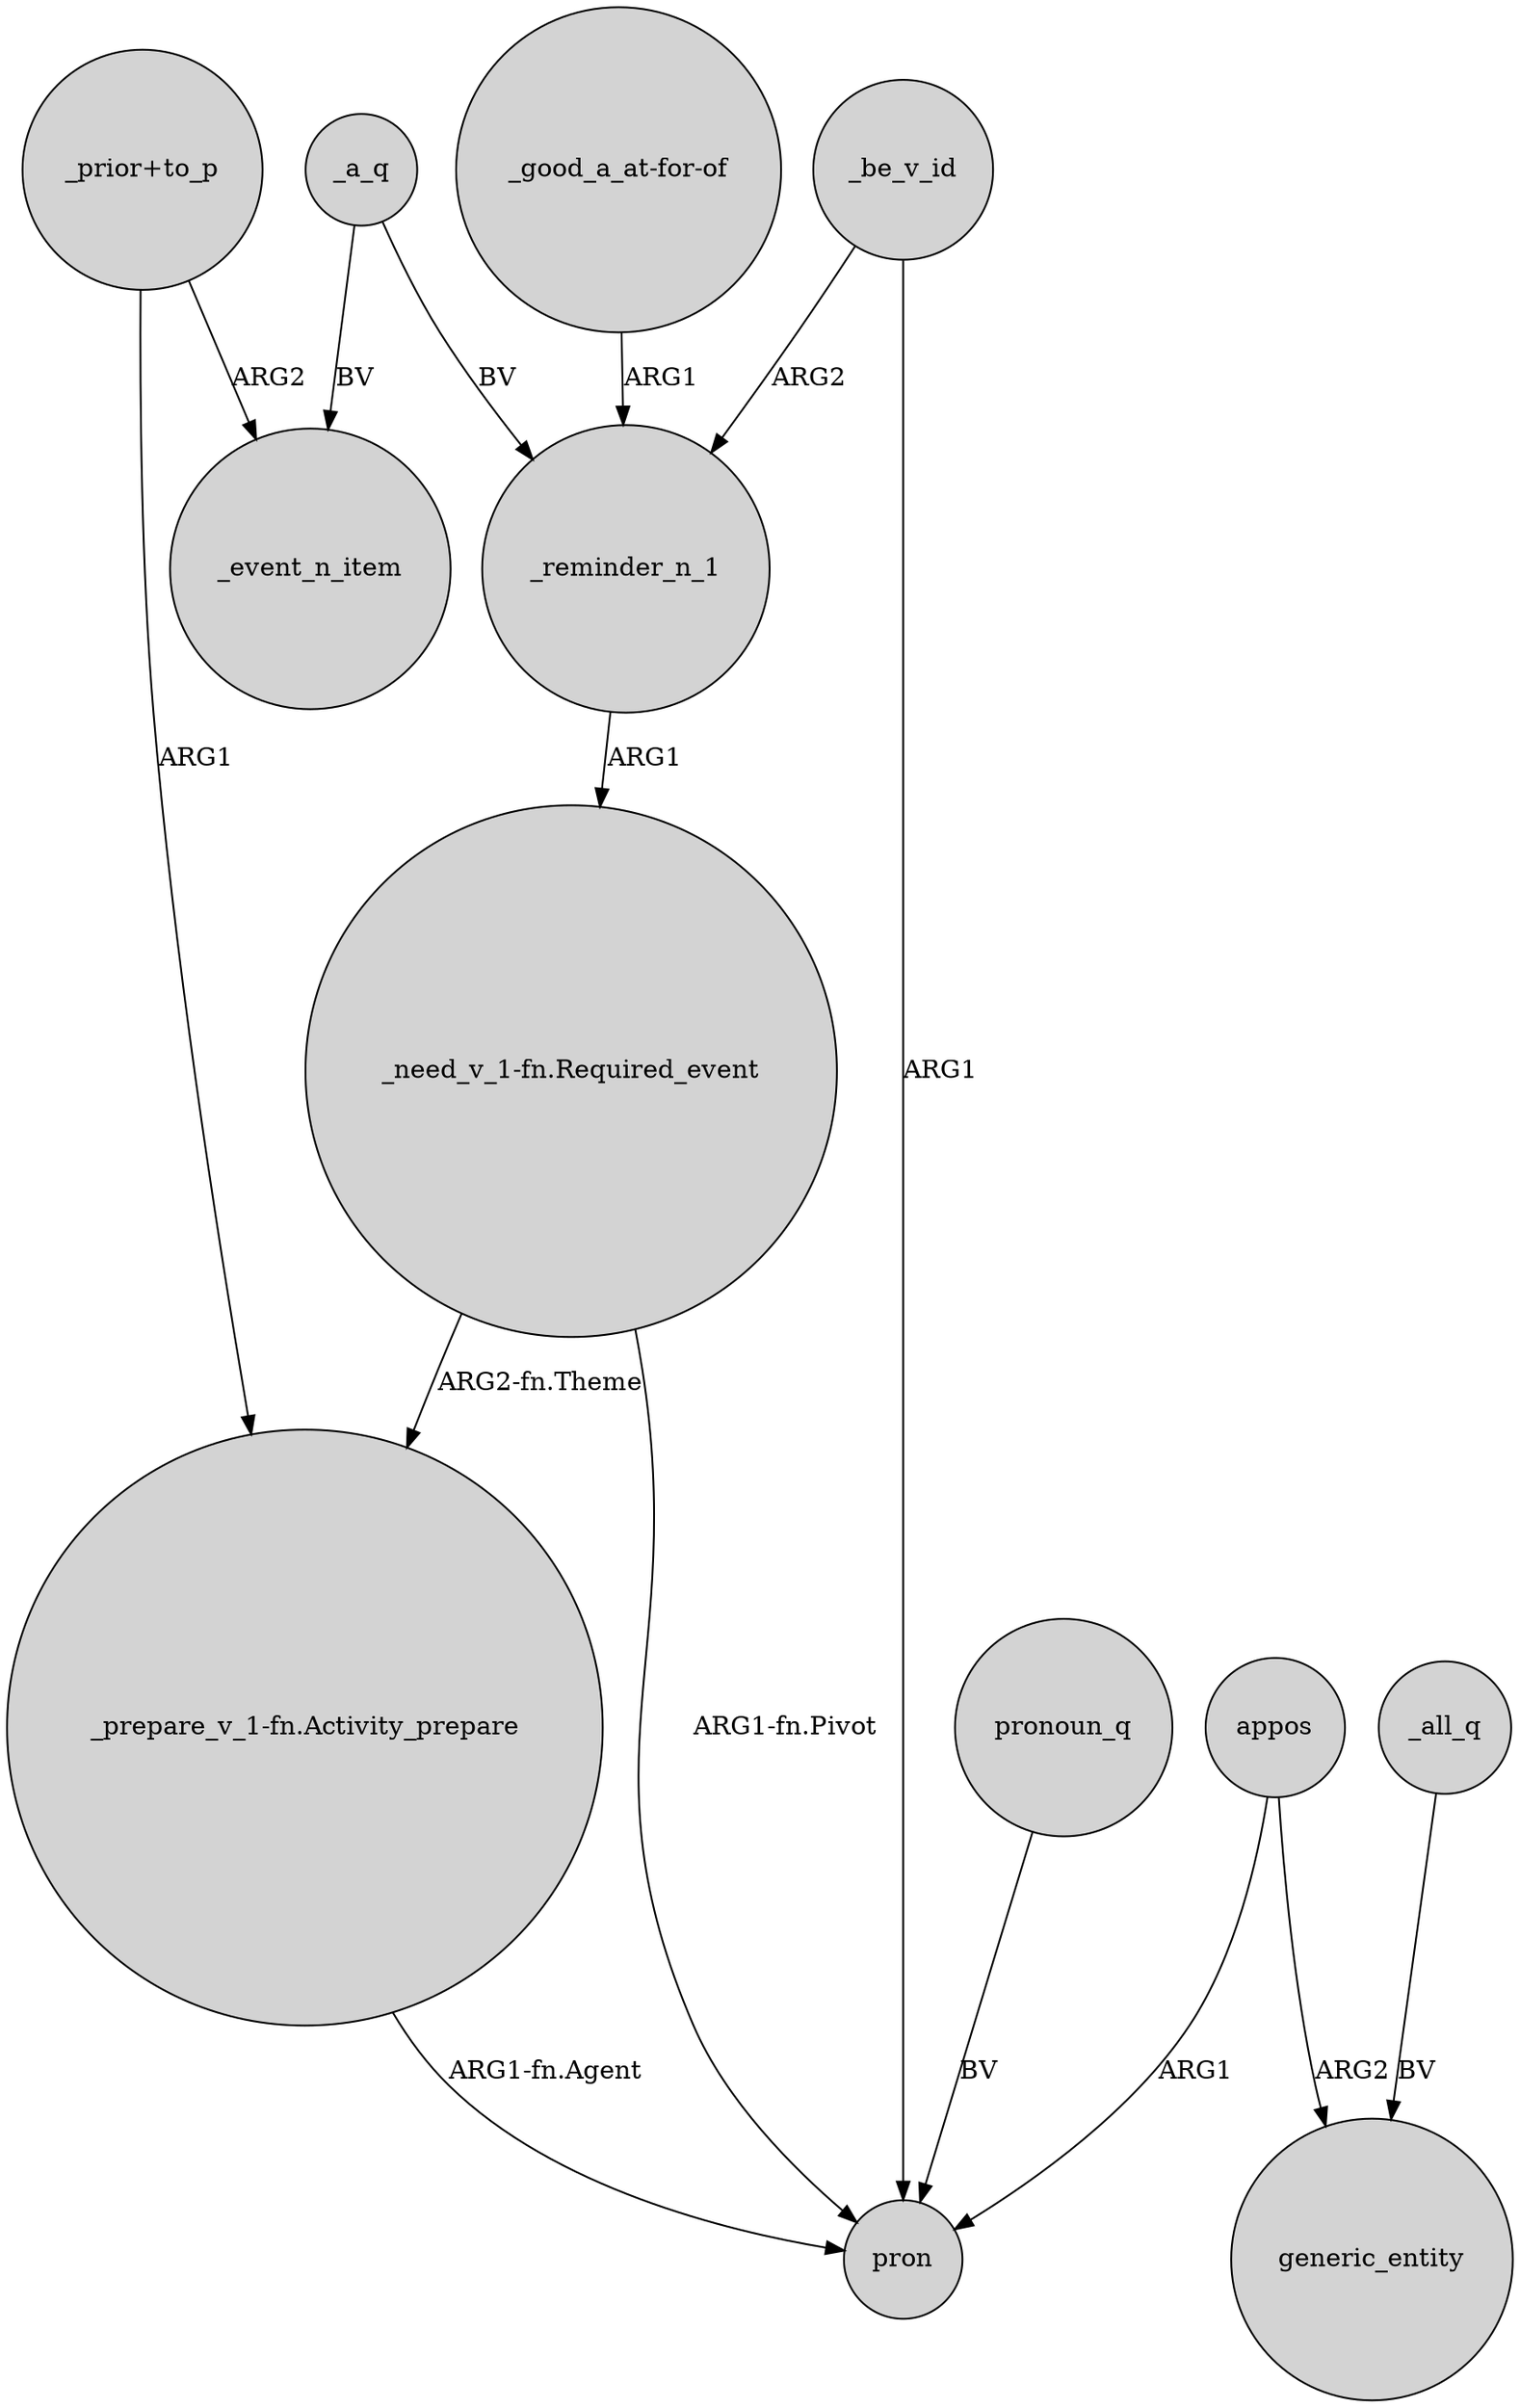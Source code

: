 digraph {
	node [shape=circle style=filled]
	appos -> pron [label=ARG1]
	appos -> generic_entity [label=ARG2]
	"_good_a_at-for-of" -> _reminder_n_1 [label=ARG1]
	"_prior+to_p" -> "_prepare_v_1-fn.Activity_prepare" [label=ARG1]
	_be_v_id -> _reminder_n_1 [label=ARG2]
	_a_q -> _reminder_n_1 [label=BV]
	_be_v_id -> pron [label=ARG1]
	_a_q -> _event_n_item [label=BV]
	"_prior+to_p" -> _event_n_item [label=ARG2]
	"_need_v_1-fn.Required_event" -> pron [label="ARG1-fn.Pivot"]
	"_need_v_1-fn.Required_event" -> "_prepare_v_1-fn.Activity_prepare" [label="ARG2-fn.Theme"]
	"_prepare_v_1-fn.Activity_prepare" -> pron [label="ARG1-fn.Agent"]
	_reminder_n_1 -> "_need_v_1-fn.Required_event" [label=ARG1]
	_all_q -> generic_entity [label=BV]
	pronoun_q -> pron [label=BV]
}
